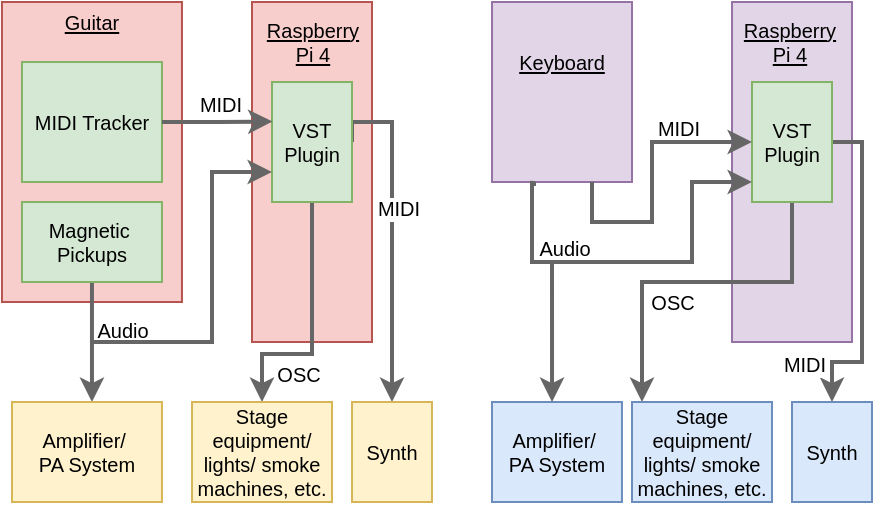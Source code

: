 <mxfile version="24.3.1" type="github">
  <diagram name="Page-1" id="hEFDqEOQeUKf8EPMvet5">
    <mxGraphModel dx="1608" dy="1543" grid="1" gridSize="10" guides="1" tooltips="1" connect="1" arrows="1" fold="1" page="1" pageScale="1" pageWidth="850" pageHeight="1100" math="0" shadow="0">
      <root>
        <mxCell id="0" />
        <mxCell id="1" parent="0" />
        <mxCell id="jHZxE4_nvhRUDPhLf2d2-1" value="" style="rounded=0;whiteSpace=wrap;html=1;fillColor=#f8cecc;strokeColor=#b85450;fontSize=10;" vertex="1" parent="1">
          <mxGeometry x="-795.02" y="-870" width="90" height="150" as="geometry" />
        </mxCell>
        <mxCell id="jHZxE4_nvhRUDPhLf2d2-2" style="edgeStyle=orthogonalEdgeStyle;rounded=0;orthogonalLoop=1;jettySize=auto;html=1;fillColor=default;strokeWidth=2;strokeColor=#666666;fontSize=10;" edge="1" parent="1" source="jHZxE4_nvhRUDPhLf2d2-6" target="jHZxE4_nvhRUDPhLf2d2-17">
          <mxGeometry relative="1" as="geometry">
            <Array as="points">
              <mxPoint x="-725" y="-670" />
              <mxPoint x="-730" y="-670" />
            </Array>
          </mxGeometry>
        </mxCell>
        <mxCell id="jHZxE4_nvhRUDPhLf2d2-3" value="Audio" style="edgeLabel;html=1;align=center;verticalAlign=middle;resizable=0;points=[];fontSize=10;labelBackgroundColor=none;" vertex="1" connectable="0" parent="jHZxE4_nvhRUDPhLf2d2-2">
          <mxGeometry x="-0.235" y="-1" relative="1" as="geometry">
            <mxPoint x="16" y="1" as="offset" />
          </mxGeometry>
        </mxCell>
        <mxCell id="jHZxE4_nvhRUDPhLf2d2-4" value="MIDI Tracker" style="rounded=0;whiteSpace=wrap;html=1;fillColor=#d5e8d4;strokeColor=#82b366;fontSize=10;" vertex="1" parent="1">
          <mxGeometry x="-785.02" y="-840" width="70" height="60" as="geometry" />
        </mxCell>
        <mxCell id="jHZxE4_nvhRUDPhLf2d2-5" value="" style="rounded=0;whiteSpace=wrap;html=1;fillColor=#f8cecc;strokeColor=#b85450;fontSize=10;" vertex="1" parent="1">
          <mxGeometry x="-670" y="-870" width="60" height="170" as="geometry" />
        </mxCell>
        <mxCell id="jHZxE4_nvhRUDPhLf2d2-6" value="Magnetic&amp;nbsp;&lt;br style=&quot;font-size: 10px;&quot;&gt;Pickups" style="rounded=0;whiteSpace=wrap;html=1;fillColor=#d5e8d4;strokeColor=#82b366;fontSize=10;" vertex="1" parent="1">
          <mxGeometry x="-785.02" y="-770" width="70" height="40" as="geometry" />
        </mxCell>
        <mxCell id="jHZxE4_nvhRUDPhLf2d2-8" style="edgeStyle=orthogonalEdgeStyle;rounded=0;orthogonalLoop=1;jettySize=auto;html=1;fillColor=default;strokeWidth=2;strokeColor=#666666;fontSize=10;entryX=0.5;entryY=0;entryDx=0;entryDy=0;exitX=1;exitY=0.5;exitDx=0;exitDy=0;" edge="1" parent="1" source="jHZxE4_nvhRUDPhLf2d2-12" target="jHZxE4_nvhRUDPhLf2d2-19">
          <mxGeometry relative="1" as="geometry">
            <Array as="points">
              <mxPoint x="-600" y="-810" />
            </Array>
            <mxPoint x="-600" y="-800" as="sourcePoint" />
            <mxPoint x="-569.97" y="-775" as="targetPoint" />
          </mxGeometry>
        </mxCell>
        <mxCell id="jHZxE4_nvhRUDPhLf2d2-9" value="MIDI" style="edgeLabel;html=1;align=center;verticalAlign=middle;resizable=0;points=[];fontSize=10;" vertex="1" connectable="0" parent="jHZxE4_nvhRUDPhLf2d2-8">
          <mxGeometry x="-0.04" y="1" relative="1" as="geometry">
            <mxPoint x="2" y="-9" as="offset" />
          </mxGeometry>
        </mxCell>
        <mxCell id="jHZxE4_nvhRUDPhLf2d2-10" style="edgeStyle=orthogonalEdgeStyle;rounded=0;orthogonalLoop=1;jettySize=auto;html=1;exitX=0.5;exitY=1;exitDx=0;exitDy=0;fillColor=default;strokeWidth=2;strokeColor=#666666;fontSize=10;" edge="1" parent="1" source="jHZxE4_nvhRUDPhLf2d2-12" target="jHZxE4_nvhRUDPhLf2d2-18">
          <mxGeometry relative="1" as="geometry">
            <Array as="points">
              <mxPoint x="-640" y="-694" />
              <mxPoint x="-665" y="-694" />
            </Array>
            <mxPoint x="-640" y="-710" as="sourcePoint" />
          </mxGeometry>
        </mxCell>
        <mxCell id="jHZxE4_nvhRUDPhLf2d2-11" value="OSC" style="edgeLabel;html=1;align=center;verticalAlign=middle;resizable=0;points=[];fontSize=10;labelBackgroundColor=none;" vertex="1" connectable="0" parent="jHZxE4_nvhRUDPhLf2d2-10">
          <mxGeometry x="-0.127" y="-1" relative="1" as="geometry">
            <mxPoint x="-6" y="31" as="offset" />
          </mxGeometry>
        </mxCell>
        <mxCell id="jHZxE4_nvhRUDPhLf2d2-12" value="VST&lt;br style=&quot;font-size: 10px;&quot;&gt;Plugin" style="rounded=0;whiteSpace=wrap;html=1;fillColor=#d5e8d4;strokeColor=#82b366;fontSize=10;" vertex="1" parent="1">
          <mxGeometry x="-660" y="-830" width="40" height="60" as="geometry" />
        </mxCell>
        <mxCell id="jHZxE4_nvhRUDPhLf2d2-13" value="&lt;u style=&quot;font-size: 10px;&quot;&gt;Guitar&lt;/u&gt;" style="text;html=1;strokeColor=none;fillColor=none;align=center;verticalAlign=middle;whiteSpace=wrap;rounded=0;labelBackgroundColor=none;fontSize=10;" vertex="1" parent="1">
          <mxGeometry x="-775.02" y="-870" width="50" height="20" as="geometry" />
        </mxCell>
        <mxCell id="jHZxE4_nvhRUDPhLf2d2-16" value="&lt;u style=&quot;font-size: 10px;&quot;&gt;Raspberry &lt;br&gt;Pi 4&lt;/u&gt;" style="text;html=1;strokeColor=none;fillColor=none;align=center;verticalAlign=middle;whiteSpace=wrap;rounded=0;labelBackgroundColor=none;fontSize=10;" vertex="1" parent="1">
          <mxGeometry x="-687.5" y="-860" width="95" height="20" as="geometry" />
        </mxCell>
        <mxCell id="jHZxE4_nvhRUDPhLf2d2-17" value="Amplifier/&amp;nbsp;&lt;div&gt;PA System&lt;/div&gt;" style="rounded=0;whiteSpace=wrap;html=1;labelBackgroundColor=none;fillColor=#fff2cc;strokeColor=#d6b656;fontSize=10;" vertex="1" parent="1">
          <mxGeometry x="-790" y="-670" width="74.98" height="50" as="geometry" />
        </mxCell>
        <mxCell id="jHZxE4_nvhRUDPhLf2d2-18" value="Stage equipment/ lights/ smoke machines, etc." style="rounded=0;whiteSpace=wrap;html=1;labelBackgroundColor=none;fillColor=#fff2cc;strokeColor=#d6b656;fontSize=10;" vertex="1" parent="1">
          <mxGeometry x="-700" y="-670" width="70" height="50" as="geometry" />
        </mxCell>
        <mxCell id="jHZxE4_nvhRUDPhLf2d2-19" value="&lt;span style=&quot;font-weight: 400; font-size: 10px;&quot;&gt;Synth&lt;/span&gt;" style="rounded=0;whiteSpace=wrap;html=1;labelBackgroundColor=none;fontStyle=1;fillColor=#fff2cc;strokeColor=#d6b656;fontSize=10;" vertex="1" parent="1">
          <mxGeometry x="-620" y="-670" width="40" height="50" as="geometry" />
        </mxCell>
        <mxCell id="jHZxE4_nvhRUDPhLf2d2-20" style="edgeStyle=orthogonalEdgeStyle;rounded=0;orthogonalLoop=1;jettySize=auto;html=1;exitX=1;exitY=0.5;exitDx=0;exitDy=0;entryX=0.007;entryY=0.329;entryDx=0;entryDy=0;fillColor=default;strokeWidth=2;strokeColor=#666666;fontSize=10;entryPerimeter=0;" edge="1" parent="1" source="jHZxE4_nvhRUDPhLf2d2-4" target="jHZxE4_nvhRUDPhLf2d2-12">
          <mxGeometry relative="1" as="geometry" />
        </mxCell>
        <mxCell id="jHZxE4_nvhRUDPhLf2d2-21" value="&amp;nbsp;MIDI&amp;nbsp;" style="edgeLabel;html=1;align=center;verticalAlign=middle;resizable=0;points=[];fontSize=10;labelBackgroundColor=none;" vertex="1" connectable="0" parent="jHZxE4_nvhRUDPhLf2d2-20">
          <mxGeometry x="0.161" relative="1" as="geometry">
            <mxPoint x="-3" y="-9" as="offset" />
          </mxGeometry>
        </mxCell>
        <mxCell id="jHZxE4_nvhRUDPhLf2d2-22" value="" style="rounded=0;whiteSpace=wrap;html=1;fillColor=#e1d5e7;strokeColor=#9673a6;fontSize=10;" vertex="1" parent="1">
          <mxGeometry x="-550" y="-870" width="70" height="90" as="geometry" />
        </mxCell>
        <mxCell id="jHZxE4_nvhRUDPhLf2d2-23" value="" style="rounded=0;whiteSpace=wrap;html=1;fillColor=#e1d5e7;strokeColor=#9673a6;fontSize=10;" vertex="1" parent="1">
          <mxGeometry x="-430" y="-870" width="60" height="170" as="geometry" />
        </mxCell>
        <mxCell id="jHZxE4_nvhRUDPhLf2d2-25" style="edgeStyle=orthogonalEdgeStyle;rounded=0;orthogonalLoop=1;jettySize=auto;html=1;exitX=1;exitY=0.5;exitDx=0;exitDy=0;fillColor=default;strokeWidth=2;strokeColor=#666666;fontSize=10;entryX=0.5;entryY=0;entryDx=0;entryDy=0;" edge="1" parent="1" source="jHZxE4_nvhRUDPhLf2d2-29" target="jHZxE4_nvhRUDPhLf2d2-35">
          <mxGeometry relative="1" as="geometry">
            <Array as="points">
              <mxPoint x="-365" y="-800" />
              <mxPoint x="-365" y="-690" />
              <mxPoint x="-380" y="-690" />
            </Array>
          </mxGeometry>
        </mxCell>
        <mxCell id="jHZxE4_nvhRUDPhLf2d2-26" value="MIDI" style="edgeLabel;html=1;align=center;verticalAlign=middle;resizable=0;points=[];fontSize=10;" vertex="1" connectable="0" parent="jHZxE4_nvhRUDPhLf2d2-25">
          <mxGeometry x="-0.04" y="1" relative="1" as="geometry">
            <mxPoint x="-30" y="49" as="offset" />
          </mxGeometry>
        </mxCell>
        <mxCell id="jHZxE4_nvhRUDPhLf2d2-27" style="edgeStyle=orthogonalEdgeStyle;rounded=0;orthogonalLoop=1;jettySize=auto;html=1;exitX=0.5;exitY=1;exitDx=0;exitDy=0;fillColor=default;strokeWidth=2;strokeColor=#666666;fontSize=10;" edge="1" parent="1" source="jHZxE4_nvhRUDPhLf2d2-29" target="jHZxE4_nvhRUDPhLf2d2-34">
          <mxGeometry relative="1" as="geometry">
            <Array as="points">
              <mxPoint x="-400" y="-730" />
              <mxPoint x="-475" y="-730" />
            </Array>
            <mxPoint x="-420" y="-730" as="sourcePoint" />
          </mxGeometry>
        </mxCell>
        <mxCell id="jHZxE4_nvhRUDPhLf2d2-28" value="OSC" style="edgeLabel;html=1;align=center;verticalAlign=middle;resizable=0;points=[];fontSize=10;labelBackgroundColor=none;" vertex="1" connectable="0" parent="jHZxE4_nvhRUDPhLf2d2-27">
          <mxGeometry x="-0.127" y="-1" relative="1" as="geometry">
            <mxPoint x="-24" y="11" as="offset" />
          </mxGeometry>
        </mxCell>
        <mxCell id="jHZxE4_nvhRUDPhLf2d2-29" value="VST&lt;br style=&quot;font-size: 10px;&quot;&gt;Plugin" style="rounded=0;whiteSpace=wrap;html=1;fillColor=#d5e8d4;strokeColor=#82b366;fontSize=10;" vertex="1" parent="1">
          <mxGeometry x="-420" y="-830" width="40" height="60" as="geometry" />
        </mxCell>
        <mxCell id="jHZxE4_nvhRUDPhLf2d2-30" value="&lt;u style=&quot;font-size: 10px;&quot;&gt;Keyboard&lt;/u&gt;" style="text;html=1;strokeColor=none;fillColor=none;align=center;verticalAlign=middle;whiteSpace=wrap;rounded=0;labelBackgroundColor=none;fontSize=10;" vertex="1" parent="1">
          <mxGeometry x="-540" y="-850" width="50" height="20" as="geometry" />
        </mxCell>
        <mxCell id="jHZxE4_nvhRUDPhLf2d2-33" value="&lt;u style=&quot;font-size: 10px;&quot;&gt;Raspberry &lt;br&gt;Pi 4&lt;/u&gt;" style="text;html=1;strokeColor=none;fillColor=none;align=center;verticalAlign=middle;whiteSpace=wrap;rounded=0;labelBackgroundColor=none;fontSize=10;" vertex="1" parent="1">
          <mxGeometry x="-450" y="-860" width="97.5" height="20" as="geometry" />
        </mxCell>
        <mxCell id="jHZxE4_nvhRUDPhLf2d2-34" value="Stage equipment/ lights/ smoke machines, etc." style="rounded=0;whiteSpace=wrap;html=1;labelBackgroundColor=none;fillColor=#dae8fc;strokeColor=#6c8ebf;fontSize=10;" vertex="1" parent="1">
          <mxGeometry x="-480" y="-670" width="70" height="50" as="geometry" />
        </mxCell>
        <mxCell id="jHZxE4_nvhRUDPhLf2d2-35" value="&lt;span style=&quot;font-weight: 400; font-size: 10px;&quot;&gt;Synth&lt;/span&gt;" style="rounded=0;whiteSpace=wrap;html=1;labelBackgroundColor=none;fontStyle=1;fillColor=#dae8fc;strokeColor=#6c8ebf;fontSize=10;" vertex="1" parent="1">
          <mxGeometry x="-400" y="-670" width="40" height="50" as="geometry" />
        </mxCell>
        <mxCell id="jHZxE4_nvhRUDPhLf2d2-36" style="edgeStyle=orthogonalEdgeStyle;rounded=0;orthogonalLoop=1;jettySize=auto;html=1;entryX=0;entryY=0.5;entryDx=0;entryDy=0;fillColor=default;strokeWidth=2;strokeColor=#666666;fontSize=10;" edge="1" parent="1" target="jHZxE4_nvhRUDPhLf2d2-29">
          <mxGeometry relative="1" as="geometry">
            <mxPoint x="-500" y="-780" as="sourcePoint" />
            <Array as="points">
              <mxPoint x="-500" y="-780" />
              <mxPoint x="-500" y="-760" />
              <mxPoint x="-470" y="-760" />
              <mxPoint x="-470" y="-800" />
            </Array>
          </mxGeometry>
        </mxCell>
        <mxCell id="jHZxE4_nvhRUDPhLf2d2-37" value="&amp;nbsp;MIDI&amp;nbsp;" style="edgeLabel;html=1;align=center;verticalAlign=middle;resizable=0;points=[];fontSize=10;labelBackgroundColor=none;" vertex="1" connectable="0" parent="jHZxE4_nvhRUDPhLf2d2-36">
          <mxGeometry x="0.161" relative="1" as="geometry">
            <mxPoint x="13" y="-16" as="offset" />
          </mxGeometry>
        </mxCell>
        <mxCell id="jHZxE4_nvhRUDPhLf2d2-38" style="edgeStyle=orthogonalEdgeStyle;rounded=0;orthogonalLoop=1;jettySize=auto;html=1;fillColor=default;strokeWidth=2;strokeColor=#666666;fontSize=10;entryX=0;entryY=0.75;entryDx=0;entryDy=0;" edge="1" parent="1" target="jHZxE4_nvhRUDPhLf2d2-12">
          <mxGeometry relative="1" as="geometry">
            <mxPoint x="-750" y="-700" as="sourcePoint" />
            <mxPoint x="-660" y="-810" as="targetPoint" />
            <Array as="points">
              <mxPoint x="-690" y="-700" />
              <mxPoint x="-690" y="-785" />
            </Array>
          </mxGeometry>
        </mxCell>
        <mxCell id="jHZxE4_nvhRUDPhLf2d2-41" value="Amplifier/&amp;nbsp;&lt;div&gt;PA System&lt;/div&gt;" style="rounded=0;whiteSpace=wrap;html=1;labelBackgroundColor=none;fillColor=#dae8fc;strokeColor=#6c8ebf;fontSize=10;" vertex="1" parent="1">
          <mxGeometry x="-550" y="-670" width="64.98" height="50" as="geometry" />
        </mxCell>
        <mxCell id="jHZxE4_nvhRUDPhLf2d2-42" style="edgeStyle=orthogonalEdgeStyle;rounded=0;orthogonalLoop=1;jettySize=auto;html=1;fillColor=default;strokeWidth=2;strokeColor=#666666;fontSize=10;exitX=0.307;exitY=1.005;exitDx=0;exitDy=0;exitPerimeter=0;" edge="1" parent="1" source="jHZxE4_nvhRUDPhLf2d2-22" target="jHZxE4_nvhRUDPhLf2d2-29">
          <mxGeometry relative="1" as="geometry">
            <mxPoint x="-495" y="-760" as="sourcePoint" />
            <Array as="points">
              <mxPoint x="-530" y="-779" />
              <mxPoint x="-530" y="-740" />
              <mxPoint x="-450" y="-740" />
              <mxPoint x="-450" y="-780" />
            </Array>
            <mxPoint x="-430" y="-780" as="targetPoint" />
          </mxGeometry>
        </mxCell>
        <mxCell id="jHZxE4_nvhRUDPhLf2d2-43" value="Audio" style="edgeLabel;html=1;align=center;verticalAlign=middle;resizable=0;points=[];fontSize=10;labelBackgroundColor=none;" vertex="1" connectable="0" parent="jHZxE4_nvhRUDPhLf2d2-42">
          <mxGeometry x="0.161" relative="1" as="geometry">
            <mxPoint x="-54" y="-7" as="offset" />
          </mxGeometry>
        </mxCell>
        <mxCell id="jHZxE4_nvhRUDPhLf2d2-45" style="edgeStyle=orthogonalEdgeStyle;rounded=0;orthogonalLoop=1;jettySize=auto;html=1;fillColor=default;strokeWidth=2;strokeColor=#666666;fontSize=10;exitX=0.307;exitY=1.005;exitDx=0;exitDy=0;exitPerimeter=0;entryX=0.462;entryY=0;entryDx=0;entryDy=0;entryPerimeter=0;" edge="1" parent="1" target="jHZxE4_nvhRUDPhLf2d2-41">
          <mxGeometry relative="1" as="geometry">
            <mxPoint x="-529" y="-780" as="sourcePoint" />
            <Array as="points">
              <mxPoint x="-530" y="-779" />
              <mxPoint x="-530" y="-740" />
              <mxPoint x="-520" y="-740" />
            </Array>
            <mxPoint x="-420" y="-780" as="targetPoint" />
          </mxGeometry>
        </mxCell>
      </root>
    </mxGraphModel>
  </diagram>
</mxfile>
